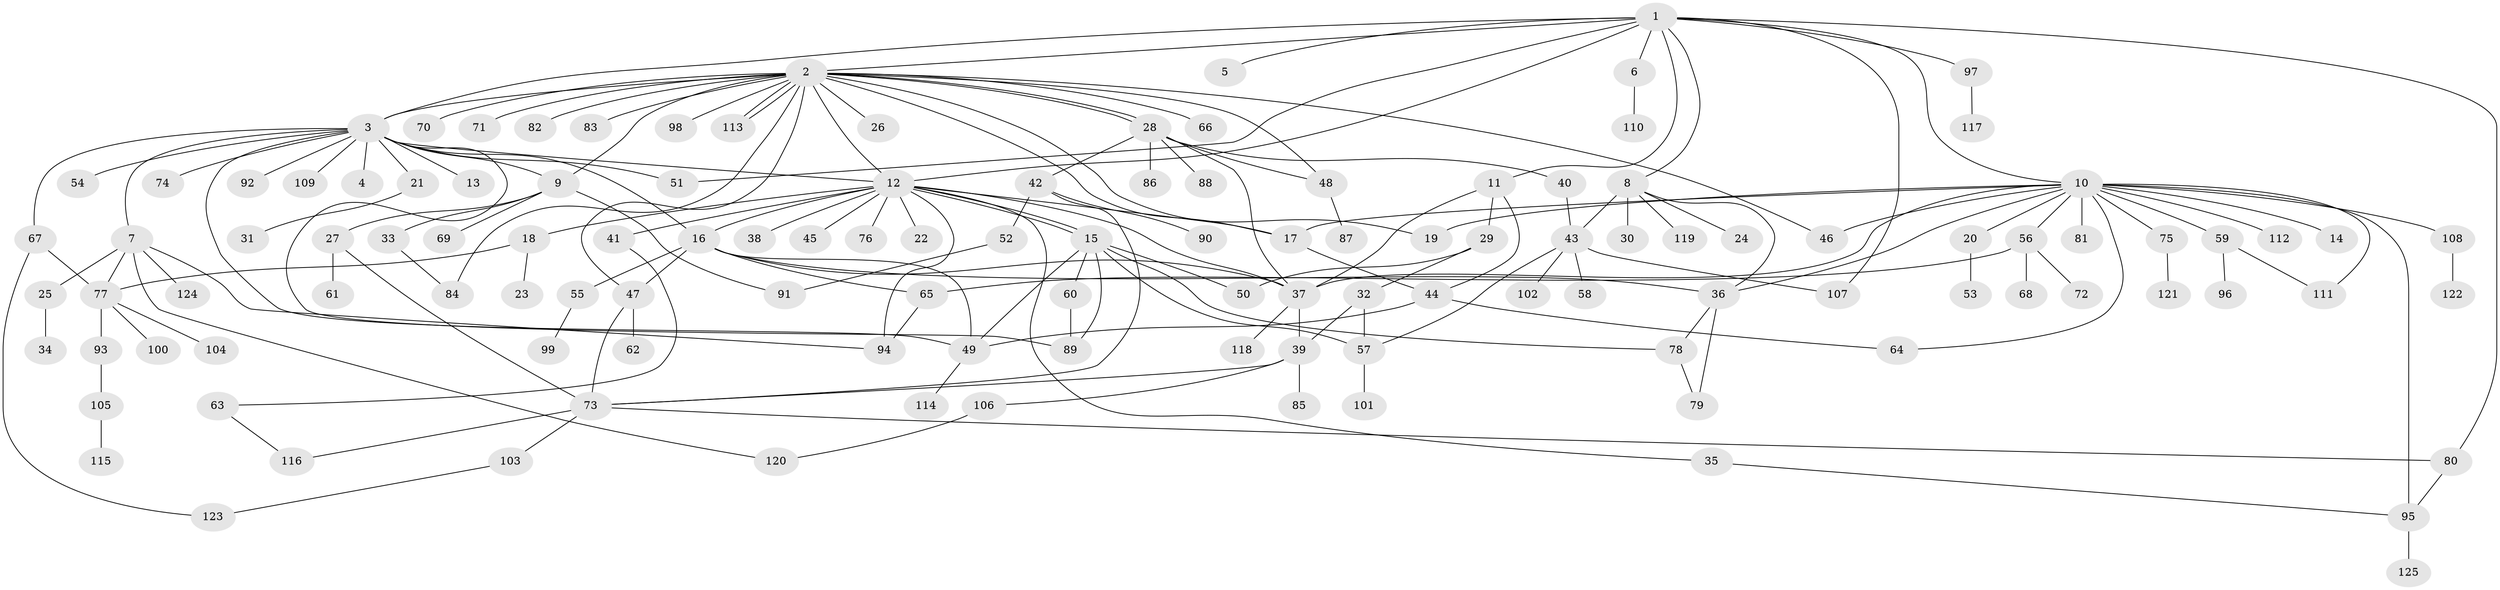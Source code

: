 // Generated by graph-tools (version 1.1) at 2025/01/03/09/25 03:01:52]
// undirected, 125 vertices, 177 edges
graph export_dot {
graph [start="1"]
  node [color=gray90,style=filled];
  1;
  2;
  3;
  4;
  5;
  6;
  7;
  8;
  9;
  10;
  11;
  12;
  13;
  14;
  15;
  16;
  17;
  18;
  19;
  20;
  21;
  22;
  23;
  24;
  25;
  26;
  27;
  28;
  29;
  30;
  31;
  32;
  33;
  34;
  35;
  36;
  37;
  38;
  39;
  40;
  41;
  42;
  43;
  44;
  45;
  46;
  47;
  48;
  49;
  50;
  51;
  52;
  53;
  54;
  55;
  56;
  57;
  58;
  59;
  60;
  61;
  62;
  63;
  64;
  65;
  66;
  67;
  68;
  69;
  70;
  71;
  72;
  73;
  74;
  75;
  76;
  77;
  78;
  79;
  80;
  81;
  82;
  83;
  84;
  85;
  86;
  87;
  88;
  89;
  90;
  91;
  92;
  93;
  94;
  95;
  96;
  97;
  98;
  99;
  100;
  101;
  102;
  103;
  104;
  105;
  106;
  107;
  108;
  109;
  110;
  111;
  112;
  113;
  114;
  115;
  116;
  117;
  118;
  119;
  120;
  121;
  122;
  123;
  124;
  125;
  1 -- 2;
  1 -- 3;
  1 -- 5;
  1 -- 6;
  1 -- 8;
  1 -- 10;
  1 -- 11;
  1 -- 12;
  1 -- 51;
  1 -- 80;
  1 -- 97;
  1 -- 107;
  2 -- 3;
  2 -- 9;
  2 -- 12;
  2 -- 17;
  2 -- 19;
  2 -- 26;
  2 -- 28;
  2 -- 28;
  2 -- 46;
  2 -- 47;
  2 -- 48;
  2 -- 66;
  2 -- 70;
  2 -- 71;
  2 -- 82;
  2 -- 83;
  2 -- 84;
  2 -- 98;
  2 -- 113;
  2 -- 113;
  3 -- 4;
  3 -- 7;
  3 -- 9;
  3 -- 12;
  3 -- 13;
  3 -- 16;
  3 -- 21;
  3 -- 49;
  3 -- 51;
  3 -- 54;
  3 -- 67;
  3 -- 74;
  3 -- 89;
  3 -- 92;
  3 -- 109;
  6 -- 110;
  7 -- 25;
  7 -- 77;
  7 -- 94;
  7 -- 120;
  7 -- 124;
  8 -- 24;
  8 -- 30;
  8 -- 36;
  8 -- 43;
  8 -- 119;
  9 -- 27;
  9 -- 33;
  9 -- 69;
  9 -- 91;
  10 -- 14;
  10 -- 17;
  10 -- 19;
  10 -- 20;
  10 -- 36;
  10 -- 37;
  10 -- 46;
  10 -- 56;
  10 -- 59;
  10 -- 64;
  10 -- 75;
  10 -- 81;
  10 -- 95;
  10 -- 108;
  10 -- 111;
  10 -- 112;
  11 -- 29;
  11 -- 37;
  11 -- 44;
  12 -- 15;
  12 -- 15;
  12 -- 16;
  12 -- 17;
  12 -- 18;
  12 -- 22;
  12 -- 35;
  12 -- 37;
  12 -- 38;
  12 -- 41;
  12 -- 45;
  12 -- 76;
  12 -- 94;
  15 -- 49;
  15 -- 50;
  15 -- 57;
  15 -- 60;
  15 -- 78;
  15 -- 89;
  16 -- 36;
  16 -- 37;
  16 -- 47;
  16 -- 49;
  16 -- 55;
  16 -- 65;
  17 -- 44;
  18 -- 23;
  18 -- 77;
  20 -- 53;
  21 -- 31;
  25 -- 34;
  27 -- 61;
  27 -- 73;
  28 -- 37;
  28 -- 40;
  28 -- 42;
  28 -- 48;
  28 -- 86;
  28 -- 88;
  29 -- 32;
  29 -- 50;
  32 -- 39;
  32 -- 57;
  33 -- 84;
  35 -- 95;
  36 -- 78;
  36 -- 79;
  37 -- 39;
  37 -- 118;
  39 -- 73;
  39 -- 85;
  39 -- 106;
  40 -- 43;
  41 -- 63;
  42 -- 52;
  42 -- 73;
  42 -- 90;
  43 -- 57;
  43 -- 58;
  43 -- 102;
  43 -- 107;
  44 -- 49;
  44 -- 64;
  47 -- 62;
  47 -- 73;
  48 -- 87;
  49 -- 114;
  52 -- 91;
  55 -- 99;
  56 -- 65;
  56 -- 68;
  56 -- 72;
  57 -- 101;
  59 -- 96;
  59 -- 111;
  60 -- 89;
  63 -- 116;
  65 -- 94;
  67 -- 77;
  67 -- 123;
  73 -- 80;
  73 -- 103;
  73 -- 116;
  75 -- 121;
  77 -- 93;
  77 -- 100;
  77 -- 104;
  78 -- 79;
  80 -- 95;
  93 -- 105;
  95 -- 125;
  97 -- 117;
  103 -- 123;
  105 -- 115;
  106 -- 120;
  108 -- 122;
}

